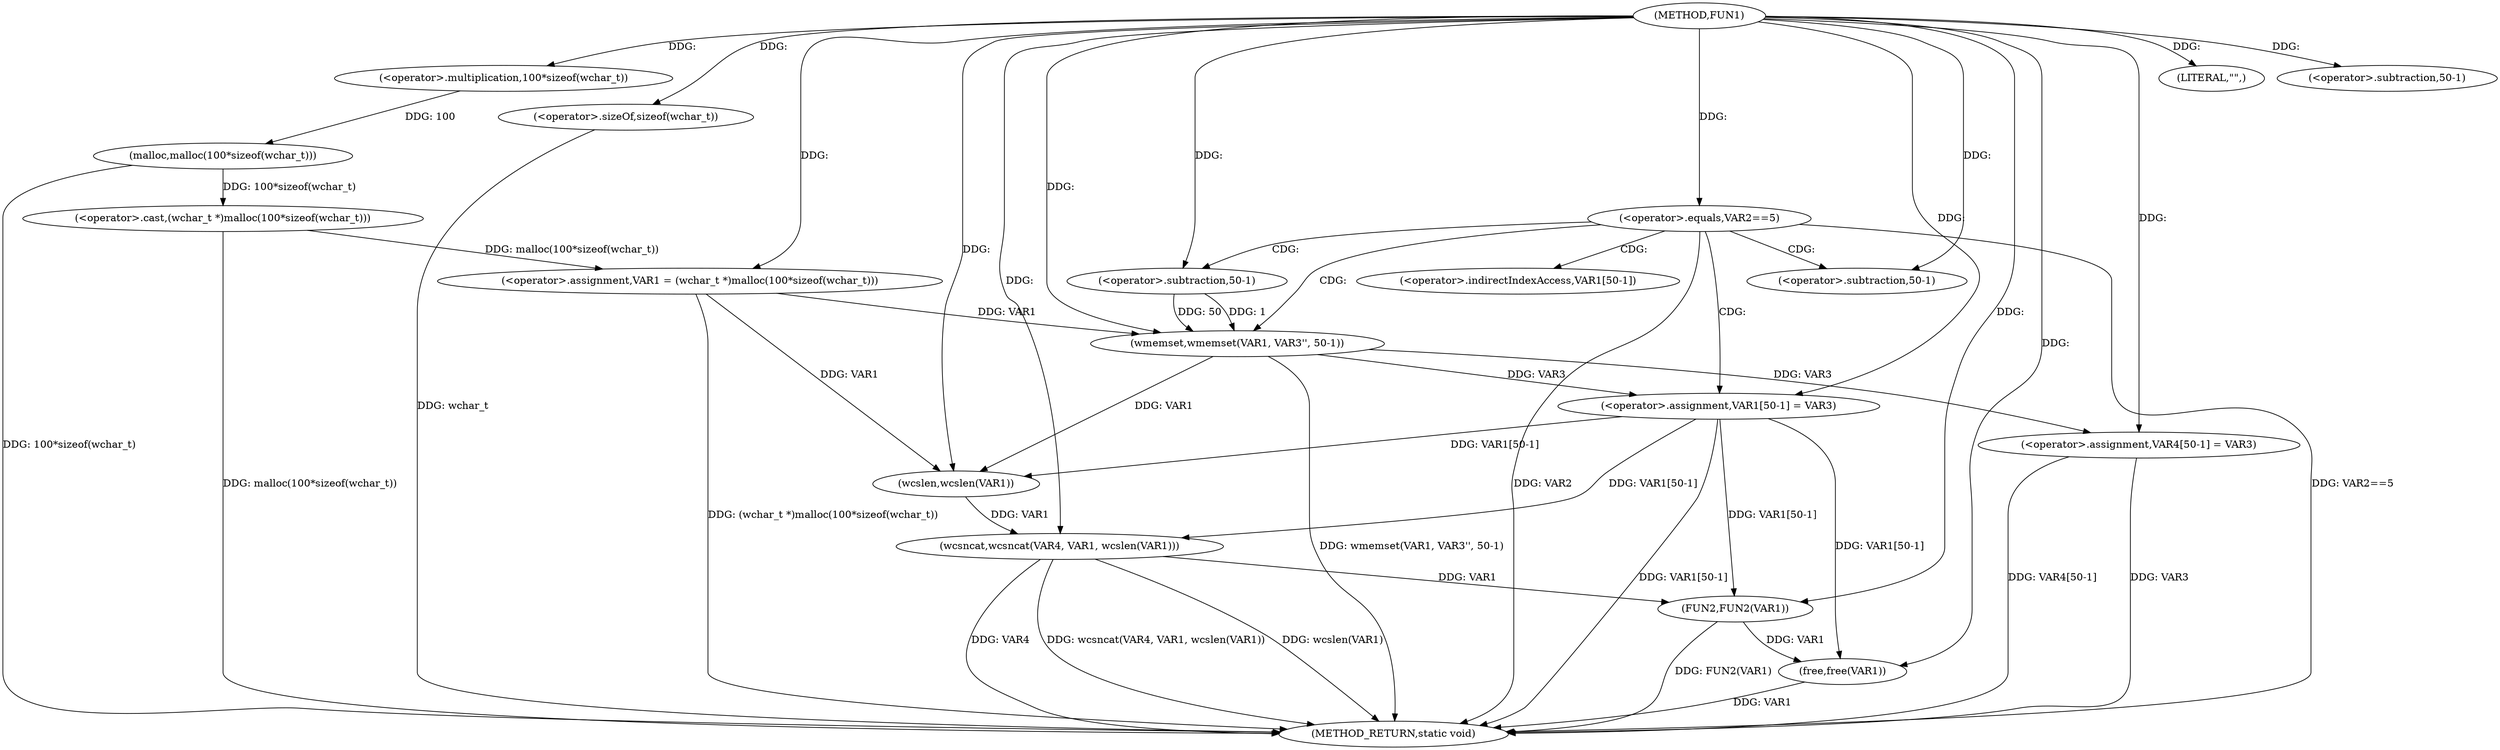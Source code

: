 digraph FUN1 {  
"1000100" [label = "(METHOD,FUN1)" ]
"1000148" [label = "(METHOD_RETURN,static void)" ]
"1000103" [label = "(<operator>.assignment,VAR1 = (wchar_t *)malloc(100*sizeof(wchar_t)))" ]
"1000105" [label = "(<operator>.cast,(wchar_t *)malloc(100*sizeof(wchar_t)))" ]
"1000107" [label = "(malloc,malloc(100*sizeof(wchar_t)))" ]
"1000108" [label = "(<operator>.multiplication,100*sizeof(wchar_t))" ]
"1000110" [label = "(<operator>.sizeOf,sizeof(wchar_t))" ]
"1000113" [label = "(<operator>.equals,VAR2==5)" ]
"1000117" [label = "(wmemset,wmemset(VAR1, VAR3'', 50-1))" ]
"1000120" [label = "(<operator>.subtraction,50-1)" ]
"1000123" [label = "(<operator>.assignment,VAR1[50-1] = VAR3)" ]
"1000126" [label = "(<operator>.subtraction,50-1)" ]
"1000131" [label = "(LITERAL,\"\",)" ]
"1000132" [label = "(wcsncat,wcsncat(VAR4, VAR1, wcslen(VAR1)))" ]
"1000135" [label = "(wcslen,wcslen(VAR1))" ]
"1000137" [label = "(<operator>.assignment,VAR4[50-1] = VAR3)" ]
"1000140" [label = "(<operator>.subtraction,50-1)" ]
"1000144" [label = "(FUN2,FUN2(VAR1))" ]
"1000146" [label = "(free,free(VAR1))" ]
"1000124" [label = "(<operator>.indirectIndexAccess,VAR1[50-1])" ]
  "1000117" -> "1000148"  [ label = "DDG: wmemset(VAR1, VAR3'', 50-1)"] 
  "1000107" -> "1000148"  [ label = "DDG: 100*sizeof(wchar_t)"] 
  "1000105" -> "1000148"  [ label = "DDG: malloc(100*sizeof(wchar_t))"] 
  "1000103" -> "1000148"  [ label = "DDG: (wchar_t *)malloc(100*sizeof(wchar_t))"] 
  "1000113" -> "1000148"  [ label = "DDG: VAR2"] 
  "1000132" -> "1000148"  [ label = "DDG: VAR4"] 
  "1000137" -> "1000148"  [ label = "DDG: VAR3"] 
  "1000137" -> "1000148"  [ label = "DDG: VAR4[50-1]"] 
  "1000123" -> "1000148"  [ label = "DDG: VAR1[50-1]"] 
  "1000132" -> "1000148"  [ label = "DDG: wcsncat(VAR4, VAR1, wcslen(VAR1))"] 
  "1000144" -> "1000148"  [ label = "DDG: FUN2(VAR1)"] 
  "1000132" -> "1000148"  [ label = "DDG: wcslen(VAR1)"] 
  "1000113" -> "1000148"  [ label = "DDG: VAR2==5"] 
  "1000146" -> "1000148"  [ label = "DDG: VAR1"] 
  "1000110" -> "1000148"  [ label = "DDG: wchar_t"] 
  "1000105" -> "1000103"  [ label = "DDG: malloc(100*sizeof(wchar_t))"] 
  "1000100" -> "1000103"  [ label = "DDG: "] 
  "1000107" -> "1000105"  [ label = "DDG: 100*sizeof(wchar_t)"] 
  "1000108" -> "1000107"  [ label = "DDG: 100"] 
  "1000100" -> "1000108"  [ label = "DDG: "] 
  "1000100" -> "1000110"  [ label = "DDG: "] 
  "1000100" -> "1000113"  [ label = "DDG: "] 
  "1000103" -> "1000117"  [ label = "DDG: VAR1"] 
  "1000100" -> "1000117"  [ label = "DDG: "] 
  "1000120" -> "1000117"  [ label = "DDG: 50"] 
  "1000120" -> "1000117"  [ label = "DDG: 1"] 
  "1000100" -> "1000120"  [ label = "DDG: "] 
  "1000117" -> "1000123"  [ label = "DDG: VAR3"] 
  "1000100" -> "1000123"  [ label = "DDG: "] 
  "1000100" -> "1000126"  [ label = "DDG: "] 
  "1000100" -> "1000131"  [ label = "DDG: "] 
  "1000100" -> "1000132"  [ label = "DDG: "] 
  "1000135" -> "1000132"  [ label = "DDG: VAR1"] 
  "1000123" -> "1000132"  [ label = "DDG: VAR1[50-1]"] 
  "1000103" -> "1000135"  [ label = "DDG: VAR1"] 
  "1000117" -> "1000135"  [ label = "DDG: VAR1"] 
  "1000123" -> "1000135"  [ label = "DDG: VAR1[50-1]"] 
  "1000100" -> "1000135"  [ label = "DDG: "] 
  "1000100" -> "1000137"  [ label = "DDG: "] 
  "1000117" -> "1000137"  [ label = "DDG: VAR3"] 
  "1000100" -> "1000140"  [ label = "DDG: "] 
  "1000132" -> "1000144"  [ label = "DDG: VAR1"] 
  "1000123" -> "1000144"  [ label = "DDG: VAR1[50-1]"] 
  "1000100" -> "1000144"  [ label = "DDG: "] 
  "1000144" -> "1000146"  [ label = "DDG: VAR1"] 
  "1000123" -> "1000146"  [ label = "DDG: VAR1[50-1]"] 
  "1000100" -> "1000146"  [ label = "DDG: "] 
  "1000113" -> "1000123"  [ label = "CDG: "] 
  "1000113" -> "1000124"  [ label = "CDG: "] 
  "1000113" -> "1000120"  [ label = "CDG: "] 
  "1000113" -> "1000117"  [ label = "CDG: "] 
  "1000113" -> "1000126"  [ label = "CDG: "] 
}
